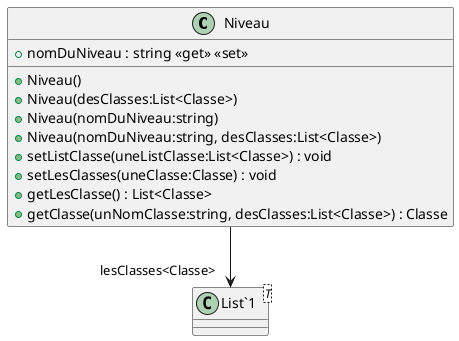 @startuml
class Niveau {
    + nomDuNiveau : string <<get>> <<set>>
    + Niveau()
    + Niveau(desClasses:List<Classe>)
    + Niveau(nomDuNiveau:string)
    + Niveau(nomDuNiveau:string, desClasses:List<Classe>)
    + setListClasse(uneListClasse:List<Classe>) : void
    + setLesClasses(uneClasse:Classe) : void
    + getLesClasse() : List<Classe>
    + getClasse(unNomClasse:string, desClasses:List<Classe>) : Classe
}
class "List`1"<T> {
}
Niveau --> "lesClasses<Classe>" "List`1"
@enduml
